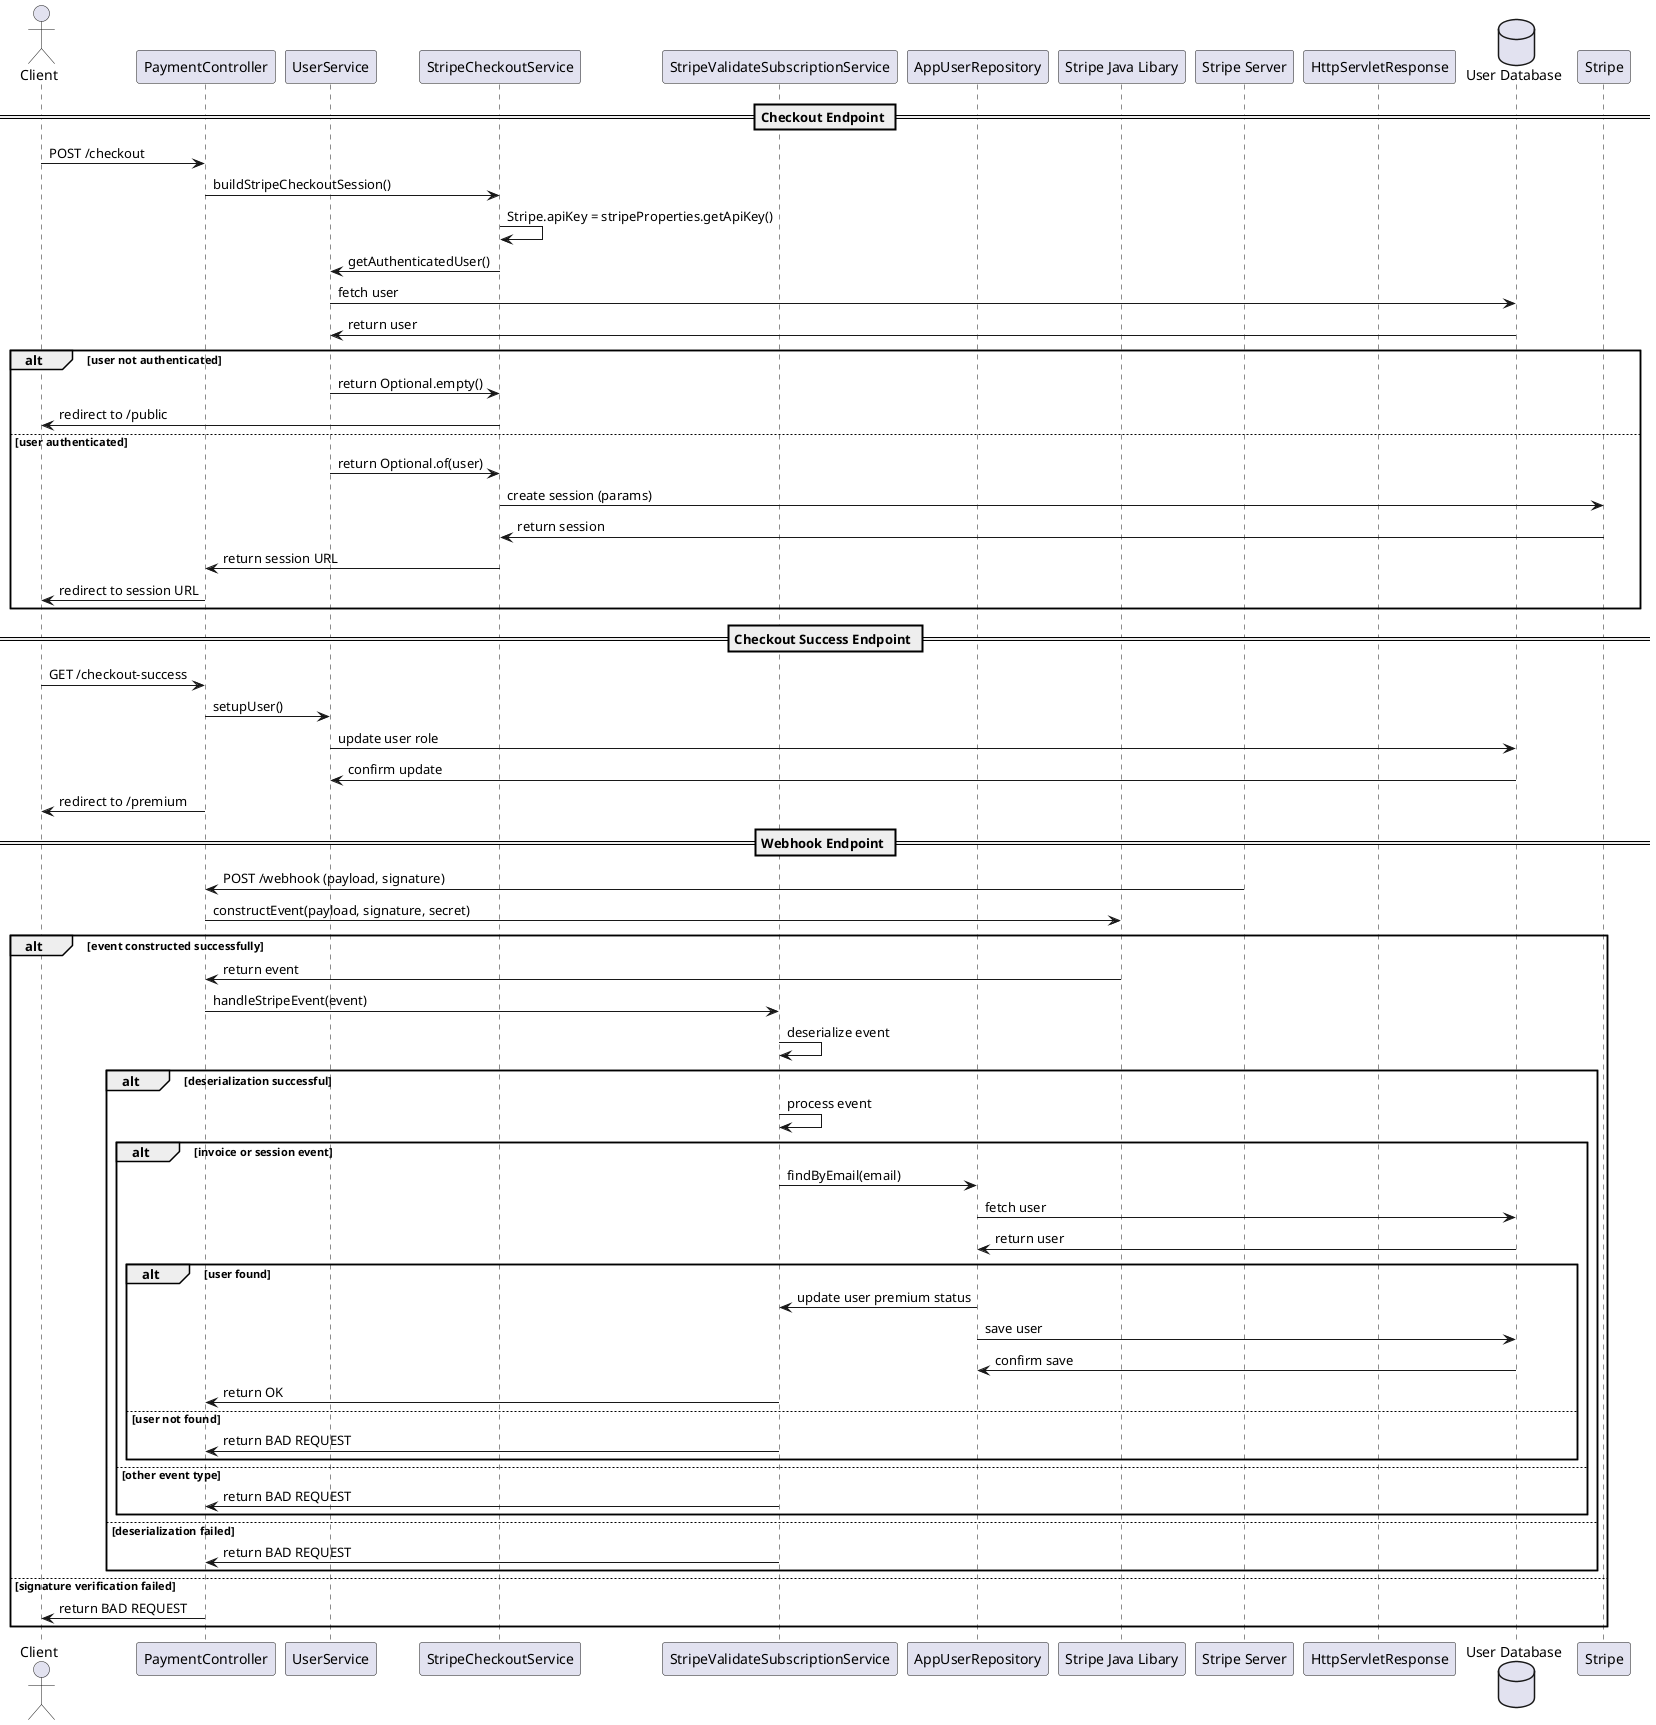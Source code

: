 @startuml
actor Client
participant "PaymentController" as PC
participant "UserService" as US
participant "StripeCheckoutService" as SCS
participant "StripeValidateSubscriptionService" as SVSS
participant "AppUserRepository" as AUR
participant "Stripe Java Libary" as StripeLibary
participant "Stripe Server" as StripeServer
participant "HttpServletResponse" as Response
database "User Database" as DB

== Checkout Endpoint ==
Client -> PC : POST /checkout
PC -> SCS : buildStripeCheckoutSession()
SCS -> SCS : Stripe.apiKey = stripeProperties.getApiKey()
SCS -> US : getAuthenticatedUser()
US -> DB : fetch user
DB -> US : return user
alt user not authenticated
	US -> SCS : return Optional.empty()
	SCS -> Client : redirect to /public
else user authenticated
	US -> SCS : return Optional.of(user)
	SCS -> Stripe : create session (params)
	Stripe -> SCS : return session
	SCS -> PC : return session URL
	PC -> Client : redirect to session URL
end

== Checkout Success Endpoint ==
Client -> PC : GET /checkout-success
PC -> US : setupUser()
US -> DB : update user role
DB -> US : confirm update
PC -> Client : redirect to /premium

== Webhook Endpoint ==
StripeServer -> PC : POST /webhook (payload, signature)
PC -> StripeLibary : constructEvent(payload, signature, secret)
alt event constructed successfully
    StripeLibary -> PC : return event
    PC -> SVSS : handleStripeEvent(event)
    SVSS -> SVSS : deserialize event
    alt deserialization successful
        SVSS -> SVSS : process event
        alt invoice or session event
            SVSS -> AUR : findByEmail(email)
            AUR -> DB : fetch user
            DB -> AUR : return user
            alt user found
                AUR -> SVSS : update user premium status
                AUR -> DB : save user
                DB -> AUR : confirm save
                SVSS -> PC : return OK
            else user not found
                SVSS -> PC : return BAD REQUEST
            end
        else other event type
            SVSS -> PC : return BAD REQUEST
        end
    else deserialization failed
        SVSS -> PC : return BAD REQUEST
    end
else signature verification failed
    PC -> Client : return BAD REQUEST
end

@enduml
